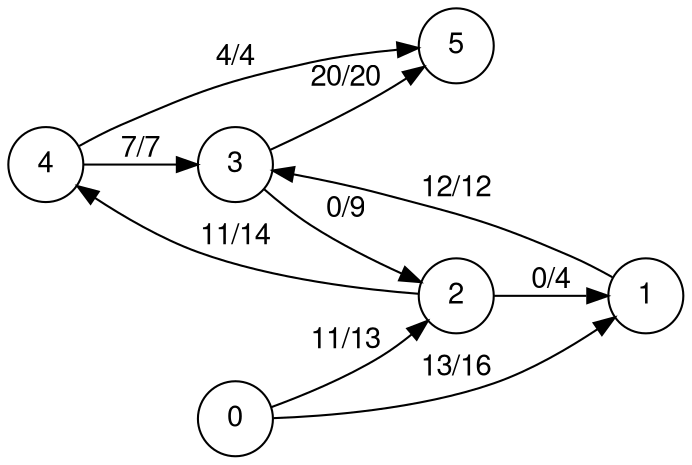 digraph finite_state_machine {
  fontname="Helvetica,Arial,sans-serif"
  node [fontname="Helvetica,Arial,sans-serif"]
  edge [fontname="Helvetica,Arial,sans-serif"]
  rankdir=LR;
  node [shape = circle];
  4 -> 5 [ label = "4/4" ];
  4 -> 3 [ label = "7/7" ];
  3 -> 5 [ label = "20/20" ];
  3 -> 2 [ label = "0/9" ];
  2 -> 4 [ label = "11/14" ];
  2 -> 1 [ label = "0/4" ];
  1 -> 3 [ label = "12/12" ];
  0 -> 2 [ label = "11/13" ];
  0 -> 1 [ label = "13/16" ];
}
